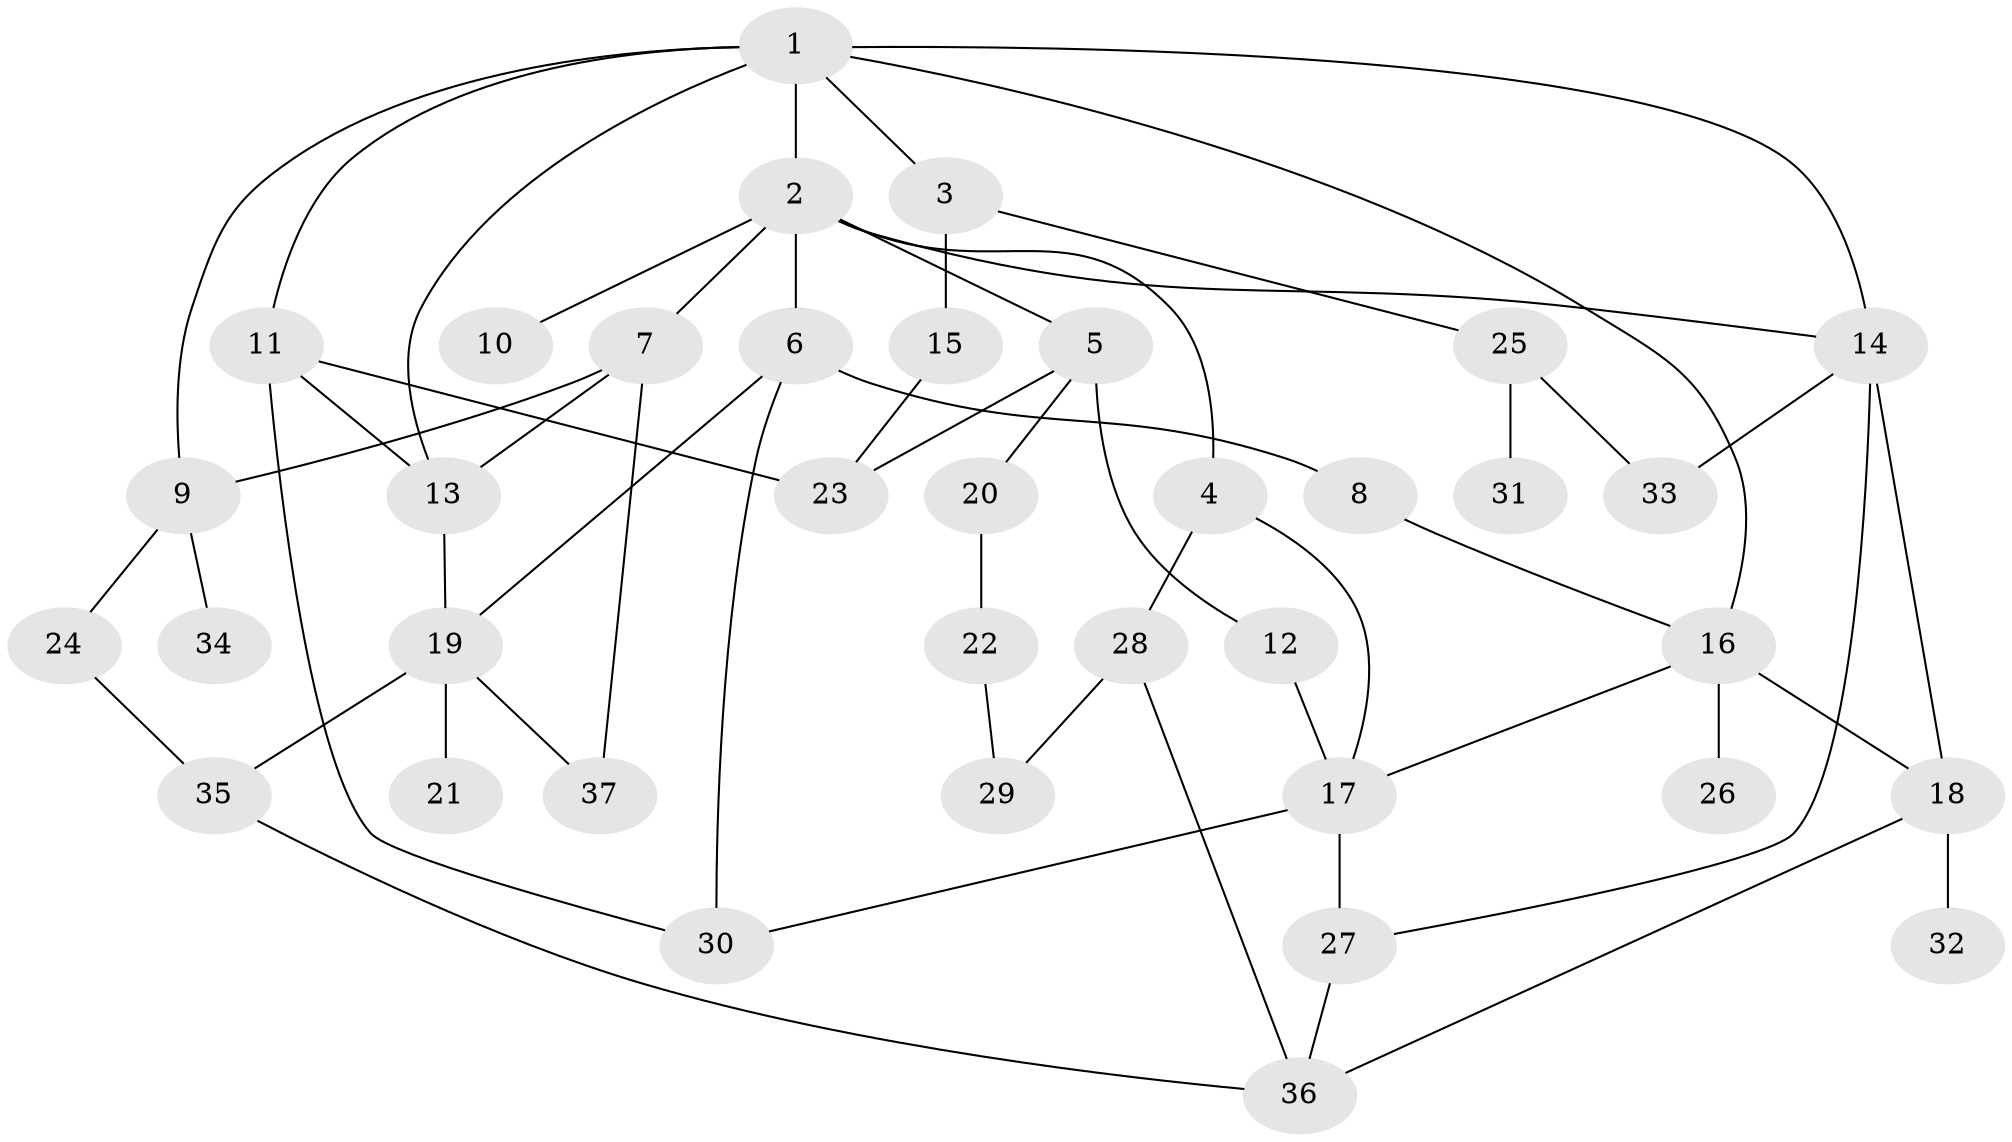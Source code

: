 // original degree distribution, {3: 0.22972972972972974, 8: 0.013513513513513514, 4: 0.16216216216216217, 5: 0.06756756756756757, 2: 0.28378378378378377, 1: 0.24324324324324326}
// Generated by graph-tools (version 1.1) at 2025/34/03/09/25 02:34:02]
// undirected, 37 vertices, 57 edges
graph export_dot {
graph [start="1"]
  node [color=gray90,style=filled];
  1;
  2;
  3;
  4;
  5;
  6;
  7;
  8;
  9;
  10;
  11;
  12;
  13;
  14;
  15;
  16;
  17;
  18;
  19;
  20;
  21;
  22;
  23;
  24;
  25;
  26;
  27;
  28;
  29;
  30;
  31;
  32;
  33;
  34;
  35;
  36;
  37;
  1 -- 2 [weight=1.0];
  1 -- 3 [weight=1.0];
  1 -- 9 [weight=1.0];
  1 -- 11 [weight=1.0];
  1 -- 13 [weight=1.0];
  1 -- 14 [weight=1.0];
  1 -- 16 [weight=1.0];
  2 -- 4 [weight=1.0];
  2 -- 5 [weight=1.0];
  2 -- 6 [weight=1.0];
  2 -- 7 [weight=1.0];
  2 -- 10 [weight=1.0];
  2 -- 14 [weight=1.0];
  3 -- 15 [weight=1.0];
  3 -- 25 [weight=1.0];
  4 -- 17 [weight=1.0];
  4 -- 28 [weight=1.0];
  5 -- 12 [weight=1.0];
  5 -- 20 [weight=1.0];
  5 -- 23 [weight=1.0];
  6 -- 8 [weight=1.0];
  6 -- 19 [weight=1.0];
  6 -- 30 [weight=1.0];
  7 -- 9 [weight=1.0];
  7 -- 13 [weight=1.0];
  7 -- 37 [weight=1.0];
  8 -- 16 [weight=1.0];
  9 -- 24 [weight=1.0];
  9 -- 34 [weight=1.0];
  11 -- 13 [weight=1.0];
  11 -- 23 [weight=1.0];
  11 -- 30 [weight=1.0];
  12 -- 17 [weight=1.0];
  13 -- 19 [weight=1.0];
  14 -- 18 [weight=1.0];
  14 -- 27 [weight=1.0];
  14 -- 33 [weight=1.0];
  15 -- 23 [weight=2.0];
  16 -- 17 [weight=1.0];
  16 -- 18 [weight=1.0];
  16 -- 26 [weight=1.0];
  17 -- 27 [weight=1.0];
  17 -- 30 [weight=1.0];
  18 -- 32 [weight=1.0];
  18 -- 36 [weight=1.0];
  19 -- 21 [weight=1.0];
  19 -- 35 [weight=1.0];
  19 -- 37 [weight=1.0];
  20 -- 22 [weight=1.0];
  22 -- 29 [weight=1.0];
  24 -- 35 [weight=1.0];
  25 -- 31 [weight=1.0];
  25 -- 33 [weight=1.0];
  27 -- 36 [weight=1.0];
  28 -- 29 [weight=1.0];
  28 -- 36 [weight=1.0];
  35 -- 36 [weight=1.0];
}
